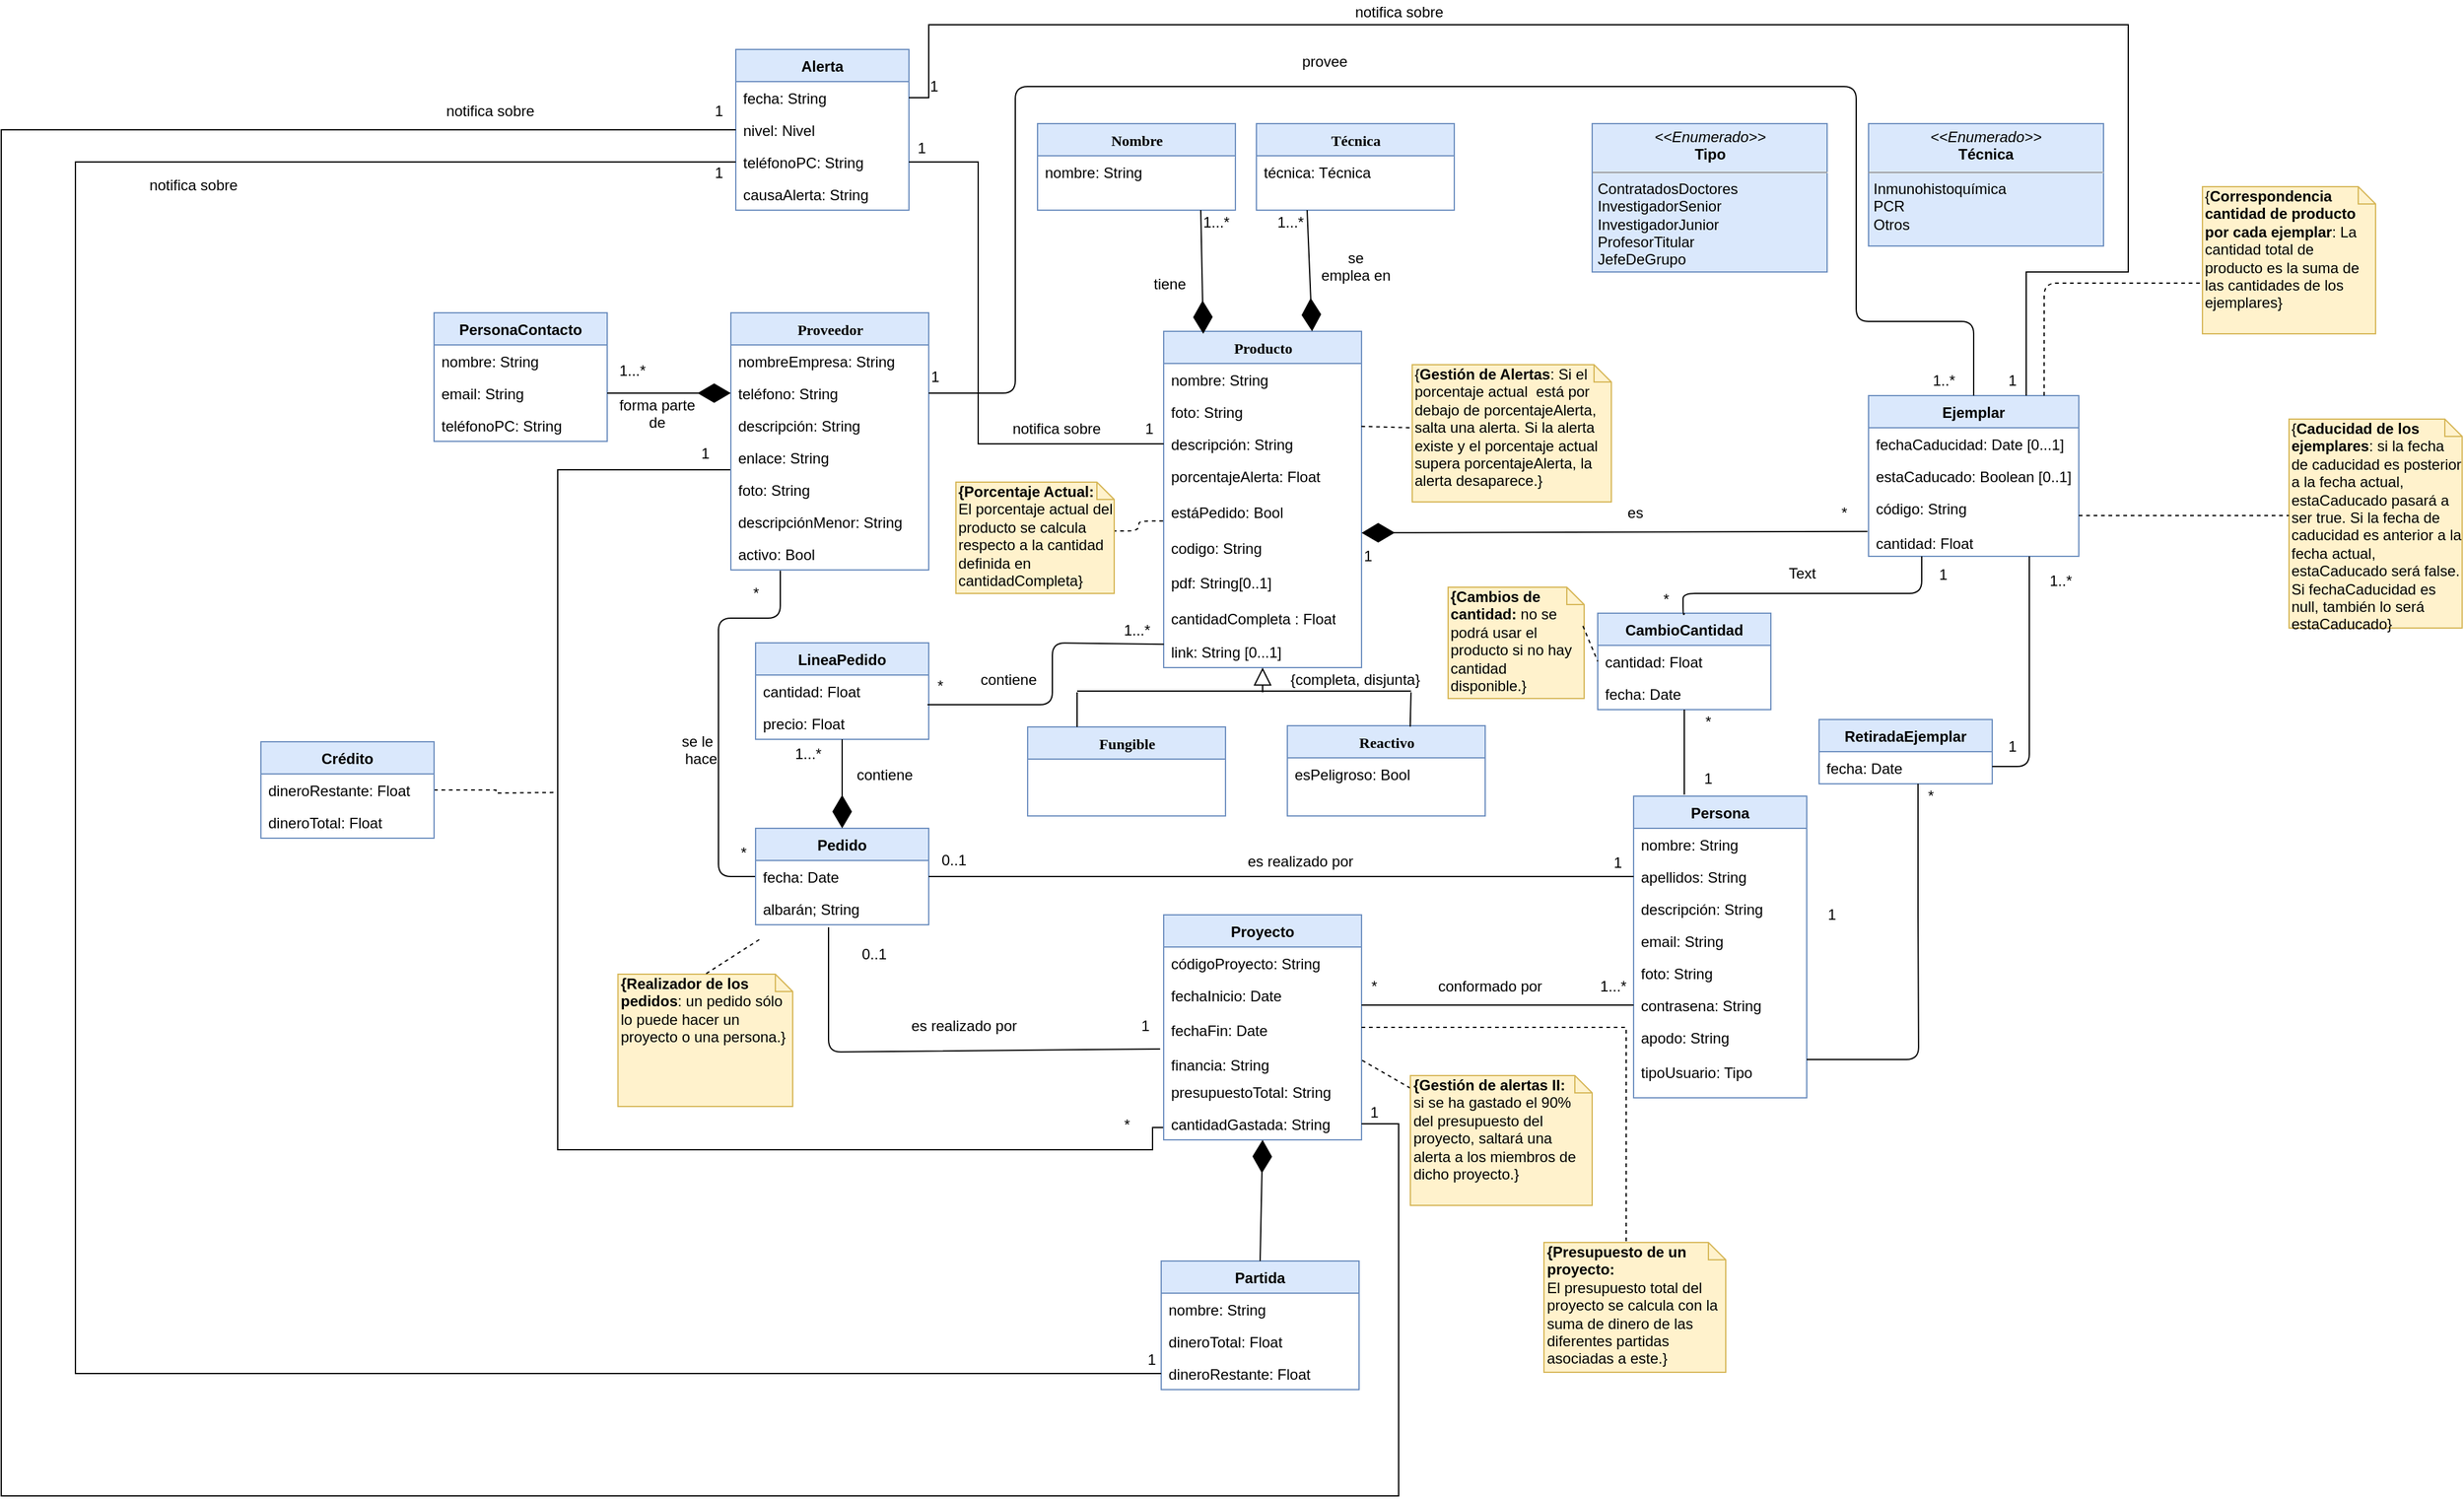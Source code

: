 <mxfile version="13.10.6" type="github">
  <diagram name="Page-1" id="9f46799a-70d6-7492-0946-bef42562c5a5">
    <mxGraphModel dx="1890" dy="1340" grid="1" gridSize="10" guides="1" tooltips="1" connect="1" arrows="1" fold="1" page="1" pageScale="1" pageWidth="1100" pageHeight="850" background="#ffffff" math="0" shadow="0">
      <root>
        <mxCell id="0" />
        <mxCell id="1" parent="0" />
        <mxCell id="BTJe7CmG84SI5QXbbMkq-13" style="edgeStyle=orthogonalEdgeStyle;rounded=0;orthogonalLoop=1;jettySize=auto;html=1;endArrow=none;endFill=0;" parent="1" source="78961159f06e98e8-17" edge="1">
          <mxGeometry relative="1" as="geometry">
            <mxPoint x="440" y="742" as="targetPoint" />
            <Array as="points">
              <mxPoint x="100" y="210" />
              <mxPoint x="-50" y="210" />
              <mxPoint x="-50" y="760" />
              <mxPoint x="431" y="760" />
              <mxPoint x="431" y="742" />
            </Array>
          </mxGeometry>
        </mxCell>
        <mxCell id="78961159f06e98e8-17" value="Proveedor" style="swimlane;html=1;fontStyle=1;align=center;verticalAlign=top;childLayout=stackLayout;horizontal=1;startSize=26;horizontalStack=0;resizeParent=1;resizeLast=0;collapsible=1;marginBottom=0;swimlaneFillColor=#ffffff;rounded=0;shadow=0;comic=0;labelBackgroundColor=none;strokeWidth=1;fillColor=#dae8fc;fontFamily=Verdana;fontSize=12;strokeColor=#6c8ebf;" parent="1" vertex="1">
          <mxGeometry x="90" y="83" width="160" height="208" as="geometry" />
        </mxCell>
        <mxCell id="78961159f06e98e8-23" value="nombreEmpresa: String" style="text;html=1;strokeColor=none;fillColor=none;align=left;verticalAlign=top;spacingLeft=4;spacingRight=4;whiteSpace=wrap;overflow=hidden;rotatable=0;points=[[0,0.5],[1,0.5]];portConstraint=eastwest;" parent="78961159f06e98e8-17" vertex="1">
          <mxGeometry y="26" width="160" height="26" as="geometry" />
        </mxCell>
        <mxCell id="78961159f06e98e8-25" value="teléfono: String" style="text;html=1;strokeColor=none;fillColor=none;align=left;verticalAlign=top;spacingLeft=4;spacingRight=4;whiteSpace=wrap;overflow=hidden;rotatable=0;points=[[0,0.5],[1,0.5]];portConstraint=eastwest;" parent="78961159f06e98e8-17" vertex="1">
          <mxGeometry y="52" width="160" height="26" as="geometry" />
        </mxCell>
        <mxCell id="r7NSo660DWYYpWv_fhQG-6" value="" style="endArrow=none;html=1;exitX=0;exitY=0.5;exitDx=0;exitDy=0;" parent="78961159f06e98e8-17" source="voBgQ674vo8iccF6pzB_-29" edge="1">
          <mxGeometry width="50" height="50" relative="1" as="geometry">
            <mxPoint x="-10" y="157" as="sourcePoint" />
            <mxPoint x="40" y="227" as="targetPoint" />
            <Array as="points">
              <mxPoint x="-10" y="456" />
              <mxPoint x="-10" y="247" />
              <mxPoint x="40" y="247" />
              <mxPoint x="40" y="217" />
              <mxPoint x="40" y="207" />
            </Array>
          </mxGeometry>
        </mxCell>
        <mxCell id="jdEmFye44WTgldqVBubo-17" value="descripción: String" style="text;html=1;strokeColor=none;fillColor=none;align=left;verticalAlign=top;spacingLeft=4;spacingRight=4;whiteSpace=wrap;overflow=hidden;rotatable=0;points=[[0,0.5],[1,0.5]];portConstraint=eastwest;" parent="78961159f06e98e8-17" vertex="1">
          <mxGeometry y="78" width="160" height="26" as="geometry" />
        </mxCell>
        <mxCell id="jdEmFye44WTgldqVBubo-20" value="enlace: String" style="text;html=1;strokeColor=none;fillColor=none;align=left;verticalAlign=top;spacingLeft=4;spacingRight=4;whiteSpace=wrap;overflow=hidden;rotatable=0;points=[[0,0.5],[1,0.5]];portConstraint=eastwest;" parent="78961159f06e98e8-17" vertex="1">
          <mxGeometry y="104" width="160" height="26" as="geometry" />
        </mxCell>
        <mxCell id="jdEmFye44WTgldqVBubo-21" value="foto: String" style="text;html=1;strokeColor=none;fillColor=none;align=left;verticalAlign=top;spacingLeft=4;spacingRight=4;whiteSpace=wrap;overflow=hidden;rotatable=0;points=[[0,0.5],[1,0.5]];portConstraint=eastwest;" parent="78961159f06e98e8-17" vertex="1">
          <mxGeometry y="130" width="160" height="26" as="geometry" />
        </mxCell>
        <mxCell id="jdEmFye44WTgldqVBubo-22" value="descripciónMenor: String" style="text;html=1;strokeColor=none;fillColor=none;align=left;verticalAlign=top;spacingLeft=4;spacingRight=4;whiteSpace=wrap;overflow=hidden;rotatable=0;points=[[0,0.5],[1,0.5]];portConstraint=eastwest;" parent="78961159f06e98e8-17" vertex="1">
          <mxGeometry y="156" width="160" height="26" as="geometry" />
        </mxCell>
        <mxCell id="jdEmFye44WTgldqVBubo-19" value="activo: Bool" style="text;html=1;strokeColor=none;fillColor=none;align=left;verticalAlign=top;spacingLeft=4;spacingRight=4;whiteSpace=wrap;overflow=hidden;rotatable=0;points=[[0,0.5],[1,0.5]];portConstraint=eastwest;" parent="78961159f06e98e8-17" vertex="1">
          <mxGeometry y="182" width="160" height="26" as="geometry" />
        </mxCell>
        <mxCell id="78961159f06e98e8-30" value="Producto" style="swimlane;html=1;fontStyle=1;align=center;verticalAlign=top;childLayout=stackLayout;horizontal=1;startSize=26;horizontalStack=0;resizeParent=1;resizeLast=0;collapsible=1;marginBottom=0;swimlaneFillColor=#ffffff;rounded=0;shadow=0;comic=0;labelBackgroundColor=none;strokeWidth=1;fillColor=#dae8fc;fontFamily=Verdana;fontSize=12;strokeColor=#6c8ebf;" parent="1" vertex="1">
          <mxGeometry x="440" y="98" width="160" height="272" as="geometry" />
        </mxCell>
        <mxCell id="jdEmFye44WTgldqVBubo-9" value="nombre: String" style="text;html=1;strokeColor=none;fillColor=none;align=left;verticalAlign=top;spacingLeft=4;spacingRight=4;whiteSpace=wrap;overflow=hidden;rotatable=0;points=[[0,0.5],[1,0.5]];portConstraint=eastwest;" parent="78961159f06e98e8-30" vertex="1">
          <mxGeometry y="26" width="160" height="26" as="geometry" />
        </mxCell>
        <mxCell id="78961159f06e98e8-31" value="foto: String" style="text;html=1;strokeColor=none;fillColor=none;align=left;verticalAlign=top;spacingLeft=4;spacingRight=4;whiteSpace=wrap;overflow=hidden;rotatable=0;points=[[0,0.5],[1,0.5]];portConstraint=eastwest;" parent="78961159f06e98e8-30" vertex="1">
          <mxGeometry y="52" width="160" height="26" as="geometry" />
        </mxCell>
        <mxCell id="1e00YGgt8PNQMWwKamDE-57" value="" style="endArrow=none;dashed=1;html=1;exitX=0.999;exitY=-0.044;exitDx=0;exitDy=0;exitPerimeter=0;" parent="78961159f06e98e8-30" source="jdEmFye44WTgldqVBubo-10" edge="1">
          <mxGeometry width="50" height="50" relative="1" as="geometry">
            <mxPoint x="150" y="128" as="sourcePoint" />
            <mxPoint x="200" y="78" as="targetPoint" />
          </mxGeometry>
        </mxCell>
        <mxCell id="jdEmFye44WTgldqVBubo-10" value="descripción: String&lt;br&gt;" style="text;html=1;strokeColor=none;fillColor=none;align=left;verticalAlign=top;spacingLeft=4;spacingRight=4;whiteSpace=wrap;overflow=hidden;rotatable=0;points=[[0,0.5],[1,0.5]];portConstraint=eastwest;" parent="78961159f06e98e8-30" vertex="1">
          <mxGeometry y="78" width="160" height="26" as="geometry" />
        </mxCell>
        <mxCell id="78961159f06e98e8-33" value="porcentajeAlerta: Float&lt;br&gt;&lt;br&gt;estáPedido: Bool&lt;br&gt;&lt;br&gt;codigo: String&lt;br&gt;&lt;br&gt;pdf: String[0..1]&lt;br&gt;&lt;br&gt;cantidadCompleta : Float" style="text;html=1;strokeColor=none;fillColor=none;align=left;verticalAlign=top;spacingLeft=4;spacingRight=4;whiteSpace=wrap;overflow=hidden;rotatable=0;points=[[0,0.5],[1,0.5]];portConstraint=eastwest;" parent="78961159f06e98e8-30" vertex="1">
          <mxGeometry y="104" width="160" height="142" as="geometry" />
        </mxCell>
        <mxCell id="jdEmFye44WTgldqVBubo-11" value="link: String [0...1]" style="text;html=1;strokeColor=none;fillColor=none;align=left;verticalAlign=top;spacingLeft=4;spacingRight=4;whiteSpace=wrap;overflow=hidden;rotatable=0;points=[[0,0.5],[1,0.5]];portConstraint=eastwest;" parent="78961159f06e98e8-30" vertex="1">
          <mxGeometry y="246" width="160" height="26" as="geometry" />
        </mxCell>
        <mxCell id="78961159f06e98e8-95" value="Nombre" style="swimlane;html=1;fontStyle=1;align=center;verticalAlign=top;childLayout=stackLayout;horizontal=1;startSize=26;horizontalStack=0;resizeParent=1;resizeLast=0;collapsible=1;marginBottom=0;swimlaneFillColor=#ffffff;rounded=0;shadow=0;comic=0;labelBackgroundColor=none;strokeWidth=1;fillColor=#dae8fc;fontFamily=Verdana;fontSize=12;strokeColor=#6c8ebf;" parent="1" vertex="1">
          <mxGeometry x="338" y="-70" width="160" height="70" as="geometry" />
        </mxCell>
        <mxCell id="78961159f06e98e8-96" value="nombre: String" style="text;html=1;strokeColor=none;fillColor=none;align=left;verticalAlign=top;spacingLeft=4;spacingRight=4;whiteSpace=wrap;overflow=hidden;rotatable=0;points=[[0,0.5],[1,0.5]];portConstraint=eastwest;" parent="78961159f06e98e8-95" vertex="1">
          <mxGeometry y="26" width="160" height="26" as="geometry" />
        </mxCell>
        <mxCell id="voBgQ674vo8iccF6pzB_-3" value="Técnica" style="swimlane;html=1;fontStyle=1;align=center;verticalAlign=top;childLayout=stackLayout;horizontal=1;startSize=26;horizontalStack=0;resizeParent=1;resizeLast=0;collapsible=1;marginBottom=0;swimlaneFillColor=#ffffff;rounded=0;shadow=0;comic=0;labelBackgroundColor=none;strokeWidth=1;fillColor=#dae8fc;fontFamily=Verdana;fontSize=12;strokeColor=#6c8ebf;" parent="1" vertex="1">
          <mxGeometry x="515" y="-70" width="160" height="70" as="geometry" />
        </mxCell>
        <mxCell id="voBgQ674vo8iccF6pzB_-4" value="técnica: Técnica" style="text;html=1;strokeColor=none;fillColor=none;align=left;verticalAlign=top;spacingLeft=4;spacingRight=4;whiteSpace=wrap;overflow=hidden;rotatable=0;points=[[0,0.5],[1,0.5]];portConstraint=eastwest;" parent="voBgQ674vo8iccF6pzB_-3" vertex="1">
          <mxGeometry y="26" width="160" height="26" as="geometry" />
        </mxCell>
        <mxCell id="voBgQ674vo8iccF6pzB_-9" value="Fungible" style="swimlane;html=1;fontStyle=1;align=center;verticalAlign=top;childLayout=stackLayout;horizontal=1;startSize=26;horizontalStack=0;resizeParent=1;resizeLast=0;collapsible=1;marginBottom=0;swimlaneFillColor=#ffffff;rounded=0;shadow=0;comic=0;labelBackgroundColor=none;strokeWidth=1;fillColor=#dae8fc;fontFamily=Verdana;fontSize=12;strokeColor=#6c8ebf;" parent="1" vertex="1">
          <mxGeometry x="330" y="418" width="160" height="72" as="geometry" />
        </mxCell>
        <mxCell id="voBgQ674vo8iccF6pzB_-14" value="Reactivo" style="swimlane;html=1;fontStyle=1;align=center;verticalAlign=top;childLayout=stackLayout;horizontal=1;startSize=26;horizontalStack=0;resizeParent=1;resizeLast=0;collapsible=1;marginBottom=0;swimlaneFillColor=#ffffff;rounded=0;shadow=0;comic=0;labelBackgroundColor=none;strokeWidth=1;fillColor=#dae8fc;fontFamily=Verdana;fontSize=12;strokeColor=#6c8ebf;" parent="1" vertex="1">
          <mxGeometry x="540" y="417" width="160" height="73" as="geometry" />
        </mxCell>
        <mxCell id="voBgQ674vo8iccF6pzB_-15" value="esPeligroso: Bool" style="text;html=1;strokeColor=none;fillColor=none;align=left;verticalAlign=top;spacingLeft=4;spacingRight=4;whiteSpace=wrap;overflow=hidden;rotatable=0;points=[[0,0.5],[1,0.5]];portConstraint=eastwest;" parent="voBgQ674vo8iccF6pzB_-14" vertex="1">
          <mxGeometry y="26" width="160" height="26" as="geometry" />
        </mxCell>
        <mxCell id="voBgQ674vo8iccF6pzB_-25" value="{completa, disjunta}" style="text;html=1;strokeColor=none;fillColor=none;align=center;verticalAlign=middle;whiteSpace=wrap;rounded=0;" parent="1" vertex="1">
          <mxGeometry x="540" y="370" width="110" height="20" as="geometry" />
        </mxCell>
        <mxCell id="voBgQ674vo8iccF6pzB_-28" value="Pedido" style="swimlane;fontStyle=1;childLayout=stackLayout;horizontal=1;startSize=26;fillColor=#dae8fc;horizontalStack=0;resizeParent=1;resizeParentMax=0;resizeLast=0;collapsible=1;marginBottom=0;strokeColor=#6c8ebf;" parent="1" vertex="1">
          <mxGeometry x="110" y="500" width="140" height="78" as="geometry" />
        </mxCell>
        <mxCell id="voBgQ674vo8iccF6pzB_-29" value="fecha: Date" style="text;align=left;verticalAlign=top;spacingLeft=4;spacingRight=4;overflow=hidden;rotatable=0;points=[[0,0.5],[1,0.5]];portConstraint=eastwest;" parent="voBgQ674vo8iccF6pzB_-28" vertex="1">
          <mxGeometry y="26" width="140" height="26" as="geometry" />
        </mxCell>
        <mxCell id="BTJe7CmG84SI5QXbbMkq-24" value="albarán; String" style="text;strokeColor=none;fillColor=none;align=left;verticalAlign=top;spacingLeft=4;spacingRight=4;overflow=hidden;rotatable=0;points=[[0,0.5],[1,0.5]];portConstraint=eastwest;" parent="voBgQ674vo8iccF6pzB_-28" vertex="1">
          <mxGeometry y="52" width="140" height="26" as="geometry" />
        </mxCell>
        <mxCell id="voBgQ674vo8iccF6pzB_-35" value="Proyecto" style="swimlane;fontStyle=1;childLayout=stackLayout;horizontal=1;startSize=26;fillColor=#dae8fc;horizontalStack=0;resizeParent=1;resizeParentMax=0;resizeLast=0;collapsible=1;marginBottom=0;strokeColor=#6c8ebf;" parent="1" vertex="1">
          <mxGeometry x="440" y="570" width="160" height="182" as="geometry">
            <mxRectangle x="440" y="570" width="80" height="26" as="alternateBounds" />
          </mxGeometry>
        </mxCell>
        <mxCell id="voBgQ674vo8iccF6pzB_-36" value="códigoProyecto: String" style="text;align=left;verticalAlign=top;spacingLeft=4;spacingRight=4;overflow=hidden;rotatable=0;points=[[0,0.5],[1,0.5]];portConstraint=eastwest;" parent="voBgQ674vo8iccF6pzB_-35" vertex="1">
          <mxGeometry y="26" width="160" height="26" as="geometry" />
        </mxCell>
        <mxCell id="voBgQ674vo8iccF6pzB_-96" value="fechaInicio: Date&#xa;&#xa;fechaFin: Date&#xa;&#xa;financia: String" style="text;strokeColor=none;fillColor=none;align=left;verticalAlign=top;spacingLeft=4;spacingRight=4;overflow=hidden;rotatable=0;points=[[0,0.5],[1,0.5]];portConstraint=eastwest;" parent="voBgQ674vo8iccF6pzB_-35" vertex="1">
          <mxGeometry y="52" width="160" height="78" as="geometry" />
        </mxCell>
        <mxCell id="jdEmFye44WTgldqVBubo-6" value="presupuestoTotal: String" style="text;align=left;verticalAlign=top;spacingLeft=4;spacingRight=4;overflow=hidden;rotatable=0;points=[[0,0.5],[1,0.5]];portConstraint=eastwest;" parent="voBgQ674vo8iccF6pzB_-35" vertex="1">
          <mxGeometry y="130" width="160" height="26" as="geometry" />
        </mxCell>
        <mxCell id="jdEmFye44WTgldqVBubo-8" value="cantidadGastada: String" style="text;align=left;verticalAlign=top;spacingLeft=4;spacingRight=4;overflow=hidden;rotatable=0;points=[[0,0.5],[1,0.5]];portConstraint=eastwest;" parent="voBgQ674vo8iccF6pzB_-35" vertex="1">
          <mxGeometry y="156" width="160" height="26" as="geometry" />
        </mxCell>
        <mxCell id="voBgQ674vo8iccF6pzB_-42" value="LineaPedido" style="swimlane;fontStyle=1;childLayout=stackLayout;horizontal=1;startSize=26;fillColor=#dae8fc;horizontalStack=0;resizeParent=1;resizeParentMax=0;resizeLast=0;collapsible=1;marginBottom=0;strokeColor=#6c8ebf;" parent="1" vertex="1">
          <mxGeometry x="110" y="350" width="140" height="78" as="geometry" />
        </mxCell>
        <mxCell id="voBgQ674vo8iccF6pzB_-43" value="cantidad: Float" style="text;align=left;verticalAlign=top;spacingLeft=4;spacingRight=4;overflow=hidden;rotatable=0;points=[[0,0.5],[1,0.5]];portConstraint=eastwest;" parent="voBgQ674vo8iccF6pzB_-42" vertex="1">
          <mxGeometry y="26" width="140" height="26" as="geometry" />
        </mxCell>
        <mxCell id="voBgQ674vo8iccF6pzB_-44" value="precio: Float" style="text;strokeColor=none;fillColor=none;align=left;verticalAlign=top;spacingLeft=4;spacingRight=4;overflow=hidden;rotatable=0;points=[[0,0.5],[1,0.5]];portConstraint=eastwest;" parent="voBgQ674vo8iccF6pzB_-42" vertex="1">
          <mxGeometry y="52" width="140" height="26" as="geometry" />
        </mxCell>
        <mxCell id="voBgQ674vo8iccF6pzB_-55" value="Persona" style="swimlane;fontStyle=1;childLayout=stackLayout;horizontal=1;startSize=26;fillColor=#dae8fc;horizontalStack=0;resizeParent=1;resizeParentMax=0;resizeLast=0;collapsible=1;marginBottom=0;strokeColor=#6c8ebf;" parent="1" vertex="1">
          <mxGeometry x="820" y="474" width="140" height="244" as="geometry" />
        </mxCell>
        <mxCell id="voBgQ674vo8iccF6pzB_-56" value="nombre: String" style="text;strokeColor=none;fillColor=none;align=left;verticalAlign=top;spacingLeft=4;spacingRight=4;overflow=hidden;rotatable=0;points=[[0,0.5],[1,0.5]];portConstraint=eastwest;" parent="voBgQ674vo8iccF6pzB_-55" vertex="1">
          <mxGeometry y="26" width="140" height="26" as="geometry" />
        </mxCell>
        <mxCell id="voBgQ674vo8iccF6pzB_-57" value="apellidos: String" style="text;strokeColor=none;fillColor=none;align=left;verticalAlign=top;spacingLeft=4;spacingRight=4;overflow=hidden;rotatable=0;points=[[0,0.5],[1,0.5]];portConstraint=eastwest;" parent="voBgQ674vo8iccF6pzB_-55" vertex="1">
          <mxGeometry y="52" width="140" height="26" as="geometry" />
        </mxCell>
        <mxCell id="jdEmFye44WTgldqVBubo-1" value="descripción: String" style="text;strokeColor=none;fillColor=none;align=left;verticalAlign=top;spacingLeft=4;spacingRight=4;overflow=hidden;rotatable=0;points=[[0,0.5],[1,0.5]];portConstraint=eastwest;" parent="voBgQ674vo8iccF6pzB_-55" vertex="1">
          <mxGeometry y="78" width="140" height="26" as="geometry" />
        </mxCell>
        <mxCell id="jdEmFye44WTgldqVBubo-2" value="email: String" style="text;strokeColor=none;fillColor=none;align=left;verticalAlign=top;spacingLeft=4;spacingRight=4;overflow=hidden;rotatable=0;points=[[0,0.5],[1,0.5]];portConstraint=eastwest;" parent="voBgQ674vo8iccF6pzB_-55" vertex="1">
          <mxGeometry y="104" width="140" height="26" as="geometry" />
        </mxCell>
        <mxCell id="jdEmFye44WTgldqVBubo-3" value="foto: String" style="text;strokeColor=none;fillColor=none;align=left;verticalAlign=top;spacingLeft=4;spacingRight=4;overflow=hidden;rotatable=0;points=[[0,0.5],[1,0.5]];portConstraint=eastwest;" parent="voBgQ674vo8iccF6pzB_-55" vertex="1">
          <mxGeometry y="130" width="140" height="26" as="geometry" />
        </mxCell>
        <mxCell id="jdEmFye44WTgldqVBubo-5" value="contrasena: String" style="text;strokeColor=none;fillColor=none;align=left;verticalAlign=top;spacingLeft=4;spacingRight=4;overflow=hidden;rotatable=0;points=[[0,0.5],[1,0.5]];portConstraint=eastwest;" parent="voBgQ674vo8iccF6pzB_-55" vertex="1">
          <mxGeometry y="156" width="140" height="26" as="geometry" />
        </mxCell>
        <mxCell id="voBgQ674vo8iccF6pzB_-58" value="apodo: String&#xa;&#xa;tipoUsuario: Tipo" style="text;strokeColor=none;fillColor=none;align=left;verticalAlign=top;spacingLeft=4;spacingRight=4;overflow=hidden;rotatable=0;points=[[0,0.5],[1,0.5]];portConstraint=eastwest;" parent="voBgQ674vo8iccF6pzB_-55" vertex="1">
          <mxGeometry y="182" width="140" height="62" as="geometry" />
        </mxCell>
        <mxCell id="voBgQ674vo8iccF6pzB_-69" value="" style="endArrow=none;html=1;edgeStyle=orthogonalEdgeStyle;exitX=1;exitY=0.5;exitDx=0;exitDy=0;entryX=0;entryY=0.5;entryDx=0;entryDy=0;" parent="1" source="voBgQ674vo8iccF6pzB_-29" target="voBgQ674vo8iccF6pzB_-57" edge="1">
          <mxGeometry relative="1" as="geometry">
            <mxPoint x="260" y="540" as="sourcePoint" />
            <mxPoint x="420" y="540" as="targetPoint" />
          </mxGeometry>
        </mxCell>
        <mxCell id="voBgQ674vo8iccF6pzB_-76" value="CambioCantidad" style="swimlane;fontStyle=1;childLayout=stackLayout;horizontal=1;startSize=26;fillColor=#dae8fc;horizontalStack=0;resizeParent=1;resizeParentMax=0;resizeLast=0;collapsible=1;marginBottom=0;strokeColor=#6c8ebf;" parent="1" vertex="1">
          <mxGeometry x="791" y="326" width="140" height="78" as="geometry" />
        </mxCell>
        <mxCell id="voBgQ674vo8iccF6pzB_-78" value="cantidad: Float" style="text;strokeColor=none;fillColor=none;align=left;verticalAlign=top;spacingLeft=4;spacingRight=4;overflow=hidden;rotatable=0;points=[[0,0.5],[1,0.5]];portConstraint=eastwest;" parent="voBgQ674vo8iccF6pzB_-76" vertex="1">
          <mxGeometry y="26" width="140" height="26" as="geometry" />
        </mxCell>
        <mxCell id="voBgQ674vo8iccF6pzB_-77" value="fecha: Date" style="text;strokeColor=none;fillColor=none;align=left;verticalAlign=top;spacingLeft=4;spacingRight=4;overflow=hidden;rotatable=0;points=[[0,0.5],[1,0.5]];portConstraint=eastwest;" parent="voBgQ674vo8iccF6pzB_-76" vertex="1">
          <mxGeometry y="52" width="140" height="26" as="geometry" />
        </mxCell>
        <mxCell id="voBgQ674vo8iccF6pzB_-86" value="&lt;p style=&quot;margin: 0px ; margin-top: 4px ; text-align: center&quot;&gt;&lt;i&gt;&amp;lt;&amp;lt;Enumerado&amp;gt;&amp;gt;&lt;/i&gt;&lt;br&gt;&lt;b&gt;Tipo&lt;/b&gt;&lt;/p&gt;&lt;hr size=&quot;1&quot;&gt;&lt;p style=&quot;margin: 0px ; margin-left: 4px&quot;&gt;ContratadosDoctores&lt;/p&gt;&lt;p style=&quot;margin: 0px ; margin-left: 4px&quot;&gt;InvestigadorSenior&lt;/p&gt;&lt;p style=&quot;margin: 0px ; margin-left: 4px&quot;&gt;InvestigadorJunior&lt;/p&gt;&lt;p style=&quot;margin: 0px ; margin-left: 4px&quot;&gt;ProfesorTitular&lt;/p&gt;&lt;p style=&quot;margin: 0px ; margin-left: 4px&quot;&gt;JefeDeGrupo&lt;/p&gt;" style="verticalAlign=top;align=left;overflow=fill;fontSize=12;fontFamily=Helvetica;html=1;fillColor=#dae8fc;strokeColor=#6c8ebf;" parent="1" vertex="1">
          <mxGeometry x="786.5" y="-70" width="190" height="120" as="geometry" />
        </mxCell>
        <mxCell id="voBgQ674vo8iccF6pzB_-87" value="contiene" style="text;html=1;resizable=0;points=[];autosize=1;align=left;verticalAlign=top;spacingTop=-4;" parent="1" vertex="1">
          <mxGeometry x="290" y="370" width="60" height="20" as="geometry" />
        </mxCell>
        <mxCell id="voBgQ674vo8iccF6pzB_-90" value="1...*" style="text;html=1;resizable=0;points=[];autosize=1;align=left;verticalAlign=top;spacingTop=-4;" parent="1" vertex="1">
          <mxGeometry x="140" y="430" width="40" height="20" as="geometry" />
        </mxCell>
        <mxCell id="voBgQ674vo8iccF6pzB_-92" value="contiene" style="text;html=1;resizable=0;points=[];autosize=1;align=center;verticalAlign=top;spacingTop=-4;" parent="1" vertex="1">
          <mxGeometry x="184" y="447" width="60" height="20" as="geometry" />
        </mxCell>
        <mxCell id="voBgQ674vo8iccF6pzB_-94" value="0..1" style="text;html=1;resizable=0;points=[];autosize=1;align=left;verticalAlign=top;spacingTop=-4;" parent="1" vertex="1">
          <mxGeometry x="194" y="592" width="40" height="20" as="geometry" />
        </mxCell>
        <mxCell id="voBgQ674vo8iccF6pzB_-95" value="1" style="text;html=1;resizable=0;points=[];autosize=1;align=left;verticalAlign=top;spacingTop=-4;" parent="1" vertex="1">
          <mxGeometry x="420" y="650" width="20" height="20" as="geometry" />
        </mxCell>
        <mxCell id="voBgQ674vo8iccF6pzB_-97" value="es realizado por" style="text;html=1;resizable=0;points=[];autosize=1;align=left;verticalAlign=top;spacingTop=-4;" parent="1" vertex="1">
          <mxGeometry x="234" y="650" width="100" height="20" as="geometry" />
        </mxCell>
        <mxCell id="voBgQ674vo8iccF6pzB_-99" value="1...*" style="text;html=1;resizable=0;points=[];autosize=1;align=left;verticalAlign=top;spacingTop=-4;" parent="1" vertex="1">
          <mxGeometry x="791" y="618" width="40" height="20" as="geometry" />
        </mxCell>
        <mxCell id="voBgQ674vo8iccF6pzB_-100" value="conformado por" style="text;html=1;resizable=0;points=[];autosize=1;align=left;verticalAlign=top;spacingTop=-4;" parent="1" vertex="1">
          <mxGeometry x="660" y="618" width="100" height="20" as="geometry" />
        </mxCell>
        <mxCell id="voBgQ674vo8iccF6pzB_-101" value="es realizado por" style="text;html=1;resizable=0;points=[];autosize=1;align=left;verticalAlign=top;spacingTop=-4;" parent="1" vertex="1">
          <mxGeometry x="506" y="517" width="100" height="20" as="geometry" />
        </mxCell>
        <mxCell id="voBgQ674vo8iccF6pzB_-103" value="1" style="text;html=1;resizable=0;points=[];autosize=1;align=left;verticalAlign=top;spacingTop=-4;" parent="1" vertex="1">
          <mxGeometry x="802" y="518" width="20" height="20" as="geometry" />
        </mxCell>
        <mxCell id="voBgQ674vo8iccF6pzB_-112" value="se le&amp;nbsp;&lt;br&gt;hace" style="text;html=1;resizable=0;points=[];autosize=1;align=right;verticalAlign=top;spacingTop=-4;" parent="1" vertex="1">
          <mxGeometry x="40" y="420" width="40" height="30" as="geometry" />
        </mxCell>
        <mxCell id="voBgQ674vo8iccF6pzB_-2" value="" style="endArrow=diamondThin;endFill=1;endSize=24;html=1;" parent="1" edge="1">
          <mxGeometry width="160" relative="1" as="geometry">
            <mxPoint x="470" as="sourcePoint" />
            <mxPoint x="472" y="100" as="targetPoint" />
          </mxGeometry>
        </mxCell>
        <mxCell id="1e00YGgt8PNQMWwKamDE-28" value="" style="endArrow=none;html=1;" parent="1" edge="1">
          <mxGeometry width="50" height="50" relative="1" as="geometry">
            <mxPoint x="370" y="389" as="sourcePoint" />
            <mxPoint x="640" y="389" as="targetPoint" />
          </mxGeometry>
        </mxCell>
        <mxCell id="1e00YGgt8PNQMWwKamDE-29" value="" style="endArrow=none;html=1;exitX=0.25;exitY=0;exitDx=0;exitDy=0;" parent="1" source="voBgQ674vo8iccF6pzB_-9" edge="1">
          <mxGeometry width="50" height="50" relative="1" as="geometry">
            <mxPoint x="50" y="730" as="sourcePoint" />
            <mxPoint x="370" y="390" as="targetPoint" />
          </mxGeometry>
        </mxCell>
        <mxCell id="1e00YGgt8PNQMWwKamDE-30" value="" style="endArrow=none;html=1;exitX=0.621;exitY=0.01;exitDx=0;exitDy=0;exitPerimeter=0;" parent="1" source="voBgQ674vo8iccF6pzB_-14" edge="1">
          <mxGeometry width="50" height="50" relative="1" as="geometry">
            <mxPoint x="50" y="730" as="sourcePoint" />
            <mxPoint x="640" y="390" as="targetPoint" />
          </mxGeometry>
        </mxCell>
        <mxCell id="1e00YGgt8PNQMWwKamDE-33" value="" style="endArrow=block;endFill=0;endSize=12;html=1;entryX=0.5;entryY=1;entryDx=0;entryDy=0;" parent="1" target="78961159f06e98e8-30" edge="1">
          <mxGeometry width="160" relative="1" as="geometry">
            <mxPoint x="520" y="390" as="sourcePoint" />
            <mxPoint x="520" y="340" as="targetPoint" />
          </mxGeometry>
        </mxCell>
        <mxCell id="1e00YGgt8PNQMWwKamDE-42" value="1" style="text;html=1;resizable=0;points=[];autosize=1;align=left;verticalAlign=top;spacingTop=-4;" parent="1" vertex="1">
          <mxGeometry x="250" y="125" width="20" height="20" as="geometry" />
        </mxCell>
        <mxCell id="1e00YGgt8PNQMWwKamDE-43" value="1..*" style="text;html=1;resizable=0;points=[];autosize=1;align=left;verticalAlign=top;spacingTop=-4;" parent="1" vertex="1">
          <mxGeometry x="1060" y="128" width="30" height="20" as="geometry" />
        </mxCell>
        <mxCell id="1e00YGgt8PNQMWwKamDE-44" value="1...*" style="text;html=1;resizable=0;points=[];autosize=1;align=left;verticalAlign=top;spacingTop=-4;" parent="1" vertex="1">
          <mxGeometry x="470" width="40" height="20" as="geometry" />
        </mxCell>
        <mxCell id="1e00YGgt8PNQMWwKamDE-45" value="1...*" style="text;html=1;resizable=0;points=[];autosize=1;align=left;verticalAlign=top;spacingTop=-4;" parent="1" vertex="1">
          <mxGeometry x="530" width="40" height="20" as="geometry" />
        </mxCell>
        <mxCell id="1e00YGgt8PNQMWwKamDE-51" value="*" style="text;html=1;resizable=0;points=[];autosize=1;align=left;verticalAlign=top;spacingTop=-4;" parent="1" vertex="1">
          <mxGeometry x="605.5" y="618" width="20" height="20" as="geometry" />
        </mxCell>
        <mxCell id="1e00YGgt8PNQMWwKamDE-54" value="{&lt;b&gt;Gestión de Alertas&lt;/b&gt;: Si el porcentaje actual&amp;nbsp; está por debajo de porcentajeAlerta,&lt;br&gt;salta una alerta. Si la alerta existe y el porcentaje actual supera porcentajeAlerta, la alerta desaparece.}" style="shape=note;whiteSpace=wrap;html=1;size=14;verticalAlign=top;align=left;spacingTop=-6;fillColor=#fff2cc;strokeColor=#d6b656;" parent="1" vertex="1">
          <mxGeometry x="641" y="125" width="161" height="111" as="geometry" />
        </mxCell>
        <mxCell id="7m6GhfZLnC2BH059D2C5-1" value="" style="endArrow=none;dashed=1;html=1;entryX=0.996;entryY=0.834;entryDx=0;entryDy=0;entryPerimeter=0;" parent="1" source="7m6GhfZLnC2BH059D2C5-2" target="voBgQ674vo8iccF6pzB_-96" edge="1">
          <mxGeometry width="50" height="50" relative="1" as="geometry">
            <mxPoint x="700" y="750" as="sourcePoint" />
            <mxPoint x="100" y="770" as="targetPoint" />
          </mxGeometry>
        </mxCell>
        <mxCell id="7m6GhfZLnC2BH059D2C5-2" value="&lt;b&gt;{Gestión de alertas II:&lt;/b&gt;&lt;br&gt;si se ha gastado el 90% del presupuesto del proyecto, saltará una alerta a los miembros de dicho proyecto.}" style="shape=note;whiteSpace=wrap;html=1;size=14;verticalAlign=top;align=left;spacingTop=-6;fillColor=#fff2cc;strokeColor=#d6b656;" parent="1" vertex="1">
          <mxGeometry x="639.5" y="700" width="147" height="105" as="geometry" />
        </mxCell>
        <mxCell id="7m6GhfZLnC2BH059D2C5-3" value="provee" style="text;html=1;resizable=0;points=[];autosize=1;align=left;verticalAlign=top;spacingTop=-4;" parent="1" vertex="1">
          <mxGeometry x="550" y="-130" width="50" height="20" as="geometry" />
        </mxCell>
        <mxCell id="TKS6jOvkR8JJ24gRT4EW-1" value="PersonaContacto" style="swimlane;fontStyle=1;childLayout=stackLayout;horizontal=1;startSize=26;fillColor=#dae8fc;horizontalStack=0;resizeParent=1;resizeParentMax=0;resizeLast=0;collapsible=1;marginBottom=0;strokeColor=#6c8ebf;" parent="1" vertex="1">
          <mxGeometry x="-150" y="83.0" width="140" height="104" as="geometry" />
        </mxCell>
        <mxCell id="TKS6jOvkR8JJ24gRT4EW-2" value="nombre: String" style="text;strokeColor=none;fillColor=none;align=left;verticalAlign=top;spacingLeft=4;spacingRight=4;overflow=hidden;rotatable=0;points=[[0,0.5],[1,0.5]];portConstraint=eastwest;" parent="TKS6jOvkR8JJ24gRT4EW-1" vertex="1">
          <mxGeometry y="26" width="140" height="26" as="geometry" />
        </mxCell>
        <mxCell id="TKS6jOvkR8JJ24gRT4EW-3" value="email: String" style="text;strokeColor=none;fillColor=none;align=left;verticalAlign=top;spacingLeft=4;spacingRight=4;overflow=hidden;rotatable=0;points=[[0,0.5],[1,0.5]];portConstraint=eastwest;" parent="TKS6jOvkR8JJ24gRT4EW-1" vertex="1">
          <mxGeometry y="52" width="140" height="26" as="geometry" />
        </mxCell>
        <mxCell id="TKS6jOvkR8JJ24gRT4EW-4" value="teléfonoPC: String" style="text;align=left;verticalAlign=top;spacingLeft=4;spacingRight=4;overflow=hidden;rotatable=0;points=[[0,0.5],[1,0.5]];portConstraint=eastwest;" parent="TKS6jOvkR8JJ24gRT4EW-1" vertex="1">
          <mxGeometry y="78" width="140" height="26" as="geometry" />
        </mxCell>
        <mxCell id="TKS6jOvkR8JJ24gRT4EW-7" value="Ejemplar" style="swimlane;fontStyle=1;childLayout=stackLayout;horizontal=1;startSize=26;fillColor=#dae8fc;horizontalStack=0;resizeParent=1;resizeParentMax=0;resizeLast=0;collapsible=1;marginBottom=0;strokeColor=#6c8ebf;" parent="1" vertex="1">
          <mxGeometry x="1010" y="150" width="170" height="130" as="geometry" />
        </mxCell>
        <mxCell id="TKS6jOvkR8JJ24gRT4EW-9" value="fechaCaducidad: Date [0...1]" style="text;strokeColor=none;fillColor=none;align=left;verticalAlign=top;spacingLeft=4;spacingRight=4;overflow=hidden;rotatable=0;points=[[0,0.5],[1,0.5]];portConstraint=eastwest;" parent="TKS6jOvkR8JJ24gRT4EW-7" vertex="1">
          <mxGeometry y="26" width="170" height="26" as="geometry" />
        </mxCell>
        <mxCell id="TKS6jOvkR8JJ24gRT4EW-10" value="estaCaducado: Boolean [0..1]" style="text;strokeColor=none;fillColor=none;align=left;verticalAlign=top;spacingLeft=4;spacingRight=4;overflow=hidden;rotatable=0;points=[[0,0.5],[1,0.5]];portConstraint=eastwest;" parent="TKS6jOvkR8JJ24gRT4EW-7" vertex="1">
          <mxGeometry y="52" width="170" height="26" as="geometry" />
        </mxCell>
        <mxCell id="TKS6jOvkR8JJ24gRT4EW-8" value="código: String&#xa;&#xa;cantidad: Float" style="text;strokeColor=none;fillColor=none;align=left;verticalAlign=top;spacingLeft=4;spacingRight=4;overflow=hidden;rotatable=0;points=[[0,0.5],[1,0.5]];portConstraint=eastwest;" parent="TKS6jOvkR8JJ24gRT4EW-7" vertex="1">
          <mxGeometry y="78" width="170" height="52" as="geometry" />
        </mxCell>
        <mxCell id="TKS6jOvkR8JJ24gRT4EW-12" value="" style="endArrow=none;html=1;entryX=1.054;entryY=1.059;entryDx=0;entryDy=0;entryPerimeter=0;" parent="1" target="jnYBN90K7hgvhD8I6P24-3" edge="1">
          <mxGeometry width="50" height="50" relative="1" as="geometry">
            <mxPoint x="249" y="400" as="sourcePoint" />
            <mxPoint x="439" y="350" as="targetPoint" />
            <Array as="points">
              <mxPoint x="350" y="400" />
              <mxPoint x="350" y="350" />
            </Array>
          </mxGeometry>
        </mxCell>
        <mxCell id="TKS6jOvkR8JJ24gRT4EW-13" value="" style="endArrow=diamondThin;endFill=1;endSize=24;html=1;" parent="1" source="voBgQ674vo8iccF6pzB_-44" edge="1">
          <mxGeometry width="160" relative="1" as="geometry">
            <mxPoint x="20" y="500" as="sourcePoint" />
            <mxPoint x="180" y="500" as="targetPoint" />
          </mxGeometry>
        </mxCell>
        <mxCell id="TKS6jOvkR8JJ24gRT4EW-17" value="{&lt;b&gt;Caducidad de los ejemplares&lt;/b&gt;: si la fecha de caducidad es posterior a la fecha actual, estaCaducado pasará a ser true. Si la fecha de caducidad es anterior a la fecha actual, estaCaducado será false. Si fechaCaducidad es null, también lo será estaCaducado}" style="shape=note;whiteSpace=wrap;html=1;size=14;verticalAlign=top;align=left;spacingTop=-6;fillColor=#fff2cc;strokeColor=#d6b656;" parent="1" vertex="1">
          <mxGeometry x="1350" y="169" width="140" height="169" as="geometry" />
        </mxCell>
        <mxCell id="TKS6jOvkR8JJ24gRT4EW-22" value="" style="endArrow=none;dashed=1;html=1;" parent="1" edge="1">
          <mxGeometry width="50" height="50" relative="1" as="geometry">
            <mxPoint x="1180" y="247" as="sourcePoint" />
            <mxPoint x="1350" y="247" as="targetPoint" />
          </mxGeometry>
        </mxCell>
        <mxCell id="TKS6jOvkR8JJ24gRT4EW-23" value="&lt;b&gt;{Realizador de los pedidos&lt;/b&gt;: un pedido sólo lo puede hacer un proyecto o una persona.}" style="shape=note;whiteSpace=wrap;html=1;size=14;verticalAlign=top;align=left;spacingTop=-6;fillColor=#fff2cc;strokeColor=#d6b656;" parent="1" vertex="1">
          <mxGeometry x="-1.29" y="618" width="141.29" height="107" as="geometry" />
        </mxCell>
        <mxCell id="TKS6jOvkR8JJ24gRT4EW-24" value="" style="endArrow=none;dashed=1;html=1;entryX=0.5;entryY=0;entryDx=0;entryDy=0;entryPerimeter=0;" parent="1" target="TKS6jOvkR8JJ24gRT4EW-23" edge="1">
          <mxGeometry width="50" height="50" relative="1" as="geometry">
            <mxPoint x="113" y="590" as="sourcePoint" />
            <mxPoint x="-100" y="810" as="targetPoint" />
            <Array as="points" />
          </mxGeometry>
        </mxCell>
        <mxCell id="TKS6jOvkR8JJ24gRT4EW-28" value="&lt;b&gt;{Cambios de cantidad:&lt;/b&gt; no se podrá usar el producto si no hay cantidad disponible.}" style="shape=note;whiteSpace=wrap;html=1;size=14;verticalAlign=top;align=left;spacingTop=-6;fillColor=#fff2cc;strokeColor=#d6b656;" parent="1" vertex="1">
          <mxGeometry x="670" y="305" width="110" height="90" as="geometry" />
        </mxCell>
        <mxCell id="TKS6jOvkR8JJ24gRT4EW-32" value="0..1" style="text;html=1;align=center;verticalAlign=middle;resizable=0;points=[];;autosize=1;" parent="1" vertex="1">
          <mxGeometry x="250" y="516" width="40" height="20" as="geometry" />
        </mxCell>
        <mxCell id="TKS6jOvkR8JJ24gRT4EW-38" value="" style="endArrow=diamondThin;endFill=1;endSize=24;html=1;exitX=-0.005;exitY=0.612;exitDx=0;exitDy=0;exitPerimeter=0;" parent="1" source="TKS6jOvkR8JJ24gRT4EW-8" edge="1">
          <mxGeometry width="160" relative="1" as="geometry">
            <mxPoint x="350" y="270" as="sourcePoint" />
            <mxPoint x="600" y="261" as="targetPoint" />
          </mxGeometry>
        </mxCell>
        <mxCell id="TKS6jOvkR8JJ24gRT4EW-44" value="*" style="text;html=1;align=center;verticalAlign=middle;resizable=0;points=[];;autosize=1;" parent="1" vertex="1">
          <mxGeometry x="249" y="375" width="20" height="20" as="geometry" />
        </mxCell>
        <mxCell id="jnYBN90K7hgvhD8I6P24-3" value="1...*" style="text;html=1;align=center;verticalAlign=middle;resizable=0;points=[];;autosize=1;" parent="1" vertex="1">
          <mxGeometry x="398" y="330" width="40" height="20" as="geometry" />
        </mxCell>
        <mxCell id="jnYBN90K7hgvhD8I6P24-6" value="1...*" style="text;html=1;align=center;verticalAlign=middle;resizable=0;points=[];;autosize=1;" parent="1" vertex="1">
          <mxGeometry x="-10" y="120" width="40" height="20" as="geometry" />
        </mxCell>
        <mxCell id="jnYBN90K7hgvhD8I6P24-9" value="*" style="text;html=1;align=center;verticalAlign=middle;resizable=0;points=[];;autosize=1;" parent="1" vertex="1">
          <mxGeometry x="90" y="510" width="20" height="20" as="geometry" />
        </mxCell>
        <mxCell id="jnYBN90K7hgvhD8I6P24-10" value="*" style="text;html=1;align=center;verticalAlign=middle;resizable=0;points=[];;autosize=1;" parent="1" vertex="1">
          <mxGeometry x="980" y="235" width="20" height="20" as="geometry" />
        </mxCell>
        <mxCell id="jnYBN90K7hgvhD8I6P24-12" value="&lt;p style=&quot;margin: 0px ; margin-top: 4px ; text-align: center&quot;&gt;&lt;i&gt;&amp;lt;&amp;lt;Enumerado&amp;gt;&amp;gt;&lt;/i&gt;&lt;br&gt;&lt;b&gt;Técnica&lt;/b&gt;&lt;/p&gt;&lt;hr size=&quot;1&quot;&gt;&lt;p style=&quot;margin: 0px ; margin-left: 4px&quot;&gt;&lt;font style=&quot;font-size: 12px&quot;&gt;&lt;span style=&quot;line-height: 107% ; font-family: &amp;#34;calibri&amp;#34; , sans-serif&quot;&gt;Inmunohisto&lt;/span&gt;&lt;span style=&quot;line-height: 107% ; font-family: &amp;#34;calibri&amp;#34; , sans-serif&quot;&gt;química&lt;/span&gt;&lt;/font&gt;&lt;br&gt;&lt;/p&gt;&lt;p style=&quot;margin: 0px ; margin-left: 4px&quot;&gt;&lt;span style=&quot;line-height: 107% ; font-family: &amp;#34;calibri&amp;#34; , sans-serif&quot;&gt;&lt;font style=&quot;font-size: 12px&quot;&gt;PCR&lt;/font&gt;&lt;/span&gt;&lt;br&gt;&lt;/p&gt;&lt;p style=&quot;margin: 0px ; margin-left: 4px&quot;&gt;Otros&lt;/p&gt;" style="verticalAlign=top;align=left;overflow=fill;fontSize=12;fontFamily=Helvetica;html=1;fillColor=#dae8fc;strokeColor=#6c8ebf;" parent="1" vertex="1">
          <mxGeometry x="1010" y="-70" width="190" height="99" as="geometry" />
        </mxCell>
        <mxCell id="r7NSo660DWYYpWv_fhQG-1" value="" style="endArrow=diamondThin;endFill=1;endSize=24;html=1;exitX=0.25;exitY=1;exitDx=0;exitDy=0;" parent="1" edge="1">
          <mxGeometry width="160" relative="1" as="geometry">
            <mxPoint x="556" as="sourcePoint" />
            <mxPoint x="560" y="98" as="targetPoint" />
          </mxGeometry>
        </mxCell>
        <mxCell id="r7NSo660DWYYpWv_fhQG-4" value="" style="endArrow=none;html=1;entryX=0;entryY=0.5;entryDx=0;entryDy=0;" parent="1" target="jdEmFye44WTgldqVBubo-5" edge="1">
          <mxGeometry width="50" height="50" relative="1" as="geometry">
            <mxPoint x="600" y="643" as="sourcePoint" />
            <mxPoint x="750" y="643" as="targetPoint" />
            <Array as="points" />
          </mxGeometry>
        </mxCell>
        <mxCell id="jnYBN90K7hgvhD8I6P24-5" value="" style="endArrow=diamondThin;endFill=1;endSize=24;html=1;entryX=0;entryY=0.5;entryDx=0;entryDy=0;exitX=1;exitY=0.5;exitDx=0;exitDy=0;" parent="1" source="TKS6jOvkR8JJ24gRT4EW-3" target="78961159f06e98e8-25" edge="1">
          <mxGeometry width="160" relative="1" as="geometry">
            <mxPoint x="-20" y="147.17" as="sourcePoint" />
            <mxPoint x="140" y="147.17" as="targetPoint" />
          </mxGeometry>
        </mxCell>
        <mxCell id="r7NSo660DWYYpWv_fhQG-8" value="forma parte &lt;br&gt;de" style="text;html=1;resizable=0;points=[];autosize=1;align=center;verticalAlign=top;spacingTop=-4;" parent="1" vertex="1">
          <mxGeometry x="-10" y="148" width="80" height="30" as="geometry" />
        </mxCell>
        <mxCell id="r7NSo660DWYYpWv_fhQG-9" value="es" style="text;html=1;resizable=0;points=[];autosize=1;align=center;verticalAlign=top;spacingTop=-4;" parent="1" vertex="1">
          <mxGeometry x="806" y="235" width="30" height="20" as="geometry" />
        </mxCell>
        <mxCell id="73dNonbXBh43_ZKzqZ-H-2" value="tiene" style="text;html=1;resizable=0;points=[];autosize=1;align=left;verticalAlign=top;spacingTop=-4;" parent="1" vertex="1">
          <mxGeometry x="430" y="50" width="40" height="20" as="geometry" />
        </mxCell>
        <mxCell id="73dNonbXBh43_ZKzqZ-H-3" value="se &lt;br&gt;emplea en" style="text;html=1;resizable=0;points=[];autosize=1;align=center;verticalAlign=top;spacingTop=-4;" parent="1" vertex="1">
          <mxGeometry x="560" y="29" width="70" height="30" as="geometry" />
        </mxCell>
        <mxCell id="xiQo4aVgM-ysrgrPBHTt-6" value="RetiradaEjemplar" style="swimlane;fontStyle=1;childLayout=stackLayout;horizontal=1;startSize=26;fillColor=#dae8fc;horizontalStack=0;resizeParent=1;resizeParentMax=0;resizeLast=0;collapsible=1;marginBottom=0;strokeColor=#6c8ebf;" parent="1" vertex="1">
          <mxGeometry x="970" y="412" width="140" height="52" as="geometry" />
        </mxCell>
        <mxCell id="xiQo4aVgM-ysrgrPBHTt-7" value="fecha: Date" style="text;strokeColor=none;fillColor=none;align=left;verticalAlign=top;spacingLeft=4;spacingRight=4;overflow=hidden;rotatable=0;points=[[0,0.5],[1,0.5]];portConstraint=eastwest;" parent="xiQo4aVgM-ysrgrPBHTt-6" vertex="1">
          <mxGeometry y="26" width="140" height="26" as="geometry" />
        </mxCell>
        <mxCell id="xiQo4aVgM-ysrgrPBHTt-14" value="" style="endArrow=none;html=1;entryX=1;entryY=0.5;entryDx=0;entryDy=0;exitX=0.5;exitY=0;exitDx=0;exitDy=0;" parent="1" source="TKS6jOvkR8JJ24gRT4EW-7" target="78961159f06e98e8-25" edge="1">
          <mxGeometry width="50" height="50" relative="1" as="geometry">
            <mxPoint x="-150" y="860" as="sourcePoint" />
            <mxPoint x="-100" y="810" as="targetPoint" />
            <Array as="points">
              <mxPoint x="1095" y="90" />
              <mxPoint x="1000" y="90" />
              <mxPoint x="1000" y="-100" />
              <mxPoint x="320" y="-100" />
              <mxPoint x="320" y="148" />
            </Array>
          </mxGeometry>
        </mxCell>
        <mxCell id="xiQo4aVgM-ysrgrPBHTt-16" value="{&lt;b&gt;Correspondencia cantidad de producto por cada ejemplar&lt;/b&gt;: La cantidad total de producto es la suma de las cantidades de los ejemplares}" style="shape=note;whiteSpace=wrap;html=1;size=14;verticalAlign=top;align=left;spacingTop=-6;fillColor=#fff2cc;strokeColor=#d6b656;" parent="1" vertex="1">
          <mxGeometry x="1280" y="-19" width="140" height="119" as="geometry" />
        </mxCell>
        <mxCell id="xiQo4aVgM-ysrgrPBHTt-17" value="" style="endArrow=none;dashed=1;html=1;exitX=0.835;exitY=0;exitDx=0;exitDy=0;exitPerimeter=0;" parent="1" source="TKS6jOvkR8JJ24gRT4EW-7" edge="1">
          <mxGeometry width="50" height="50" relative="1" as="geometry">
            <mxPoint x="1110" y="59" as="sourcePoint" />
            <mxPoint x="1280" y="59" as="targetPoint" />
            <Array as="points">
              <mxPoint x="1152" y="59" />
            </Array>
          </mxGeometry>
        </mxCell>
        <mxCell id="xiQo4aVgM-ysrgrPBHTt-20" value="1&lt;span style=&quot;color: rgba(0 , 0 , 0 , 0) ; font-family: monospace ; font-size: 0px&quot;&gt;%3CmxGraphModel%3E%3Croot%3E%3CmxCell%20id%3D%220%22%2F%3E%3CmxCell%20id%3D%221%22%20parent%3D%220%22%2F%3E%3CmxCell%20id%3D%222%22%20value%3D%22*%22%20style%3D%22text%3Bhtml%3D1%3Bresizable%3D0%3Bpoints%3D%5B%5D%3Bautosize%3D1%3Balign%3Dleft%3BverticalAlign%3Dtop%3BspacingTop%3D-4%3B%22%20vertex%3D%221%22%20parent%3D%221%22%3E%3CmxGeometry%20x%3D%22607%22%20y%3D%22290%22%20width%3D%2220%22%20height%3D%2220%22%20as%3D%22geometry%22%2F%3E%3C%2FmxCell%3E%3CmxCell%20id%3D%223%22%20value%3D%22es%20cogido%20por%22%20style%3D%22text%3Bhtml%3D1%3Bresizable%3D0%3Bpoints%3D%5B%5D%3Bautosize%3D1%3Balign%3Dleft%3BverticalAlign%3Dtop%3BspacingTop%3D-4%3B%22%20vertex%3D%221%22%20parent%3D%221%22%3E%3CmxGeometry%20x%3D%22690%22%20y%3D%22290%22%20width%3D%2290%22%20height%3D%2220%22%20as%3D%22geometry%22%2F%3E%3C%2FmxCell%3E%3C%2Froot%3E%3C%2FmxGraphModel%3E&lt;/span&gt;" style="text;html=1;resizable=0;points=[];autosize=1;align=left;verticalAlign=top;spacingTop=-4;" parent="1" vertex="1">
          <mxGeometry x="600" y="270" width="20" height="20" as="geometry" />
        </mxCell>
        <mxCell id="xiQo4aVgM-ysrgrPBHTt-26" value="1" style="text;html=1;align=center;verticalAlign=middle;resizable=0;points=[];;autosize=1;" parent="1" vertex="1">
          <mxGeometry x="59.36" y="187" width="20" height="20" as="geometry" />
        </mxCell>
        <mxCell id="1KX9f5guU6kR4T0KgPW--7" value="" style="endArrow=none;html=1;edgeStyle=orthogonalEdgeStyle;" parent="1" edge="1">
          <mxGeometry relative="1" as="geometry">
            <mxPoint x="1110" y="450" as="sourcePoint" />
            <mxPoint x="1140" y="280" as="targetPoint" />
            <Array as="points">
              <mxPoint x="1140" y="450" />
            </Array>
          </mxGeometry>
        </mxCell>
        <mxCell id="1KX9f5guU6kR4T0KgPW--13" value="" style="endArrow=none;html=1;edgeStyle=orthogonalEdgeStyle;entryX=1;entryY=0.5;entryDx=0;entryDy=0;" parent="1" target="voBgQ674vo8iccF6pzB_-58" edge="1">
          <mxGeometry relative="1" as="geometry">
            <mxPoint x="1050" y="570" as="sourcePoint" />
            <mxPoint x="1200" y="490" as="targetPoint" />
          </mxGeometry>
        </mxCell>
        <mxCell id="1KX9f5guU6kR4T0KgPW--23" value="" style="endArrow=none;html=1;edgeStyle=orthogonalEdgeStyle;" parent="1" source="xiQo4aVgM-ysrgrPBHTt-7" edge="1">
          <mxGeometry relative="1" as="geometry">
            <mxPoint x="1050" y="468" as="sourcePoint" />
            <mxPoint x="1050" y="570" as="targetPoint" />
            <Array as="points">
              <mxPoint x="1050" y="490" />
              <mxPoint x="1050" y="490" />
            </Array>
          </mxGeometry>
        </mxCell>
        <mxCell id="1KX9f5guU6kR4T0KgPW--24" value="1..*" style="text;html=1;align=center;verticalAlign=middle;resizable=0;points=[];autosize=1;" parent="1" vertex="1">
          <mxGeometry x="1150" y="290" width="30" height="20" as="geometry" />
        </mxCell>
        <mxCell id="1KX9f5guU6kR4T0KgPW--25" value="1" style="text;html=1;align=center;verticalAlign=middle;resizable=0;points=[];autosize=1;" parent="1" vertex="1">
          <mxGeometry x="970" y="560" width="20" height="20" as="geometry" />
        </mxCell>
        <mxCell id="1KX9f5guU6kR4T0KgPW--32" value="1" style="text;html=1;align=center;verticalAlign=middle;resizable=0;points=[];autosize=1;" parent="1" vertex="1">
          <mxGeometry x="1116" y="424" width="20" height="20" as="geometry" />
        </mxCell>
        <mxCell id="vzSwidvJ0VHI3_Ow_RMa-3" value="*" style="text;html=1;align=center;verticalAlign=middle;resizable=0;points=[];autosize=1;" parent="1" vertex="1">
          <mxGeometry x="1050" y="464" width="20" height="20" as="geometry" />
        </mxCell>
        <mxCell id="exzrwhbwlc77mHU5KPi4-1" value="" style="endArrow=none;html=1;edgeStyle=orthogonalEdgeStyle;exitX=0.5;exitY=0;exitDx=0;exitDy=0;" parent="1" source="voBgQ674vo8iccF6pzB_-76" target="TKS6jOvkR8JJ24gRT4EW-8" edge="1">
          <mxGeometry relative="1" as="geometry">
            <mxPoint x="878" y="477" as="sourcePoint" />
            <mxPoint x="1040" y="310" as="targetPoint" />
            <Array as="points">
              <mxPoint x="860" y="327" />
              <mxPoint x="860" y="310" />
              <mxPoint x="1053" y="310" />
            </Array>
          </mxGeometry>
        </mxCell>
        <mxCell id="exzrwhbwlc77mHU5KPi4-5" value="" style="endArrow=none;dashed=1;html=1;entryX=0;entryY=0.5;entryDx=0;entryDy=0;exitX=0.991;exitY=0.348;exitDx=0;exitDy=0;exitPerimeter=0;" parent="1" source="TKS6jOvkR8JJ24gRT4EW-28" target="voBgQ674vo8iccF6pzB_-76" edge="1">
          <mxGeometry width="50" height="50" relative="1" as="geometry">
            <mxPoint x="790" y="330" as="sourcePoint" />
            <mxPoint x="840" y="280" as="targetPoint" />
          </mxGeometry>
        </mxCell>
        <mxCell id="exzrwhbwlc77mHU5KPi4-6" value="" style="endArrow=none;html=1;edgeStyle=orthogonalEdgeStyle;exitX=0.5;exitY=1;exitDx=0;exitDy=0;" parent="1" source="voBgQ674vo8iccF6pzB_-76" edge="1">
          <mxGeometry relative="1" as="geometry">
            <mxPoint x="760" y="440" as="sourcePoint" />
            <mxPoint x="861" y="460" as="targetPoint" />
            <Array as="points">
              <mxPoint x="861" y="477" />
            </Array>
          </mxGeometry>
        </mxCell>
        <mxCell id="exzrwhbwlc77mHU5KPi4-11" value="1" style="text;html=1;align=center;verticalAlign=middle;resizable=0;points=[];autosize=1;" parent="1" vertex="1">
          <mxGeometry x="870" y="450" width="20" height="20" as="geometry" />
        </mxCell>
        <mxCell id="exzrwhbwlc77mHU5KPi4-12" value="*" style="text;html=1;align=center;verticalAlign=middle;resizable=0;points=[];autosize=1;" parent="1" vertex="1">
          <mxGeometry x="870" y="404" width="20" height="20" as="geometry" />
        </mxCell>
        <mxCell id="exzrwhbwlc77mHU5KPi4-13" value="1" style="text;html=1;align=center;verticalAlign=middle;resizable=0;points=[];autosize=1;" parent="1" vertex="1">
          <mxGeometry x="1060" y="285" width="20" height="20" as="geometry" />
        </mxCell>
        <mxCell id="exzrwhbwlc77mHU5KPi4-14" value="*" style="text;html=1;align=center;verticalAlign=middle;resizable=0;points=[];autosize=1;" parent="1" vertex="1">
          <mxGeometry x="836" y="305" width="20" height="20" as="geometry" />
        </mxCell>
        <mxCell id="exzrwhbwlc77mHU5KPi4-19" value="Text" style="text;html=1;align=center;verticalAlign=middle;resizable=0;points=[];autosize=1;" parent="1" vertex="1">
          <mxGeometry x="936" y="284" width="40" height="20" as="geometry" />
        </mxCell>
        <mxCell id="exzrwhbwlc77mHU5KPi4-22" value="" style="endArrow=none;html=1;edgeStyle=orthogonalEdgeStyle;entryX=0.004;entryY=0.348;entryDx=0;entryDy=0;entryPerimeter=0;exitX=0.944;exitY=0.439;exitDx=0;exitDy=0;exitPerimeter=0;dashed=1;" parent="1" source="exzrwhbwlc77mHU5KPi4-25" target="78961159f06e98e8-33" edge="1">
          <mxGeometry relative="1" as="geometry">
            <mxPoint x="330" y="241" as="sourcePoint" />
            <mxPoint x="430" y="240" as="targetPoint" />
          </mxGeometry>
        </mxCell>
        <mxCell id="exzrwhbwlc77mHU5KPi4-25" value="&lt;b&gt;{Porcentaje Actual:&lt;/b&gt;&lt;br&gt;El porcentaje actual del producto se calcula respecto a la cantidad definida en cantidadCompleta}" style="shape=note;whiteSpace=wrap;html=1;size=14;verticalAlign=top;align=left;spacingTop=-6;strokeColor=#d6b656;fillColor=#fff2cc;" parent="1" vertex="1">
          <mxGeometry x="272" y="220" width="128" height="90" as="geometry" />
        </mxCell>
        <mxCell id="BTJe7CmG84SI5QXbbMkq-1" value="Partida" style="swimlane;fontStyle=1;childLayout=stackLayout;horizontal=1;startSize=26;fillColor=#dae8fc;horizontalStack=0;resizeParent=1;resizeParentMax=0;resizeLast=0;collapsible=1;marginBottom=0;strokeColor=#6c8ebf;" parent="1" vertex="1">
          <mxGeometry x="438" y="850" width="160" height="104" as="geometry">
            <mxRectangle x="440" y="570" width="80" height="26" as="alternateBounds" />
          </mxGeometry>
        </mxCell>
        <mxCell id="BTJe7CmG84SI5QXbbMkq-9" value="nombre: String" style="text;strokeColor=none;fillColor=none;align=left;verticalAlign=top;spacingLeft=4;spacingRight=4;overflow=hidden;rotatable=0;points=[[0,0.5],[1,0.5]];portConstraint=eastwest;" parent="BTJe7CmG84SI5QXbbMkq-1" vertex="1">
          <mxGeometry y="26" width="160" height="26" as="geometry" />
        </mxCell>
        <mxCell id="BTJe7CmG84SI5QXbbMkq-10" value="dineroTotal: Float" style="text;strokeColor=none;fillColor=none;align=left;verticalAlign=top;spacingLeft=4;spacingRight=4;overflow=hidden;rotatable=0;points=[[0,0.5],[1,0.5]];portConstraint=eastwest;" parent="BTJe7CmG84SI5QXbbMkq-1" vertex="1">
          <mxGeometry y="52" width="160" height="26" as="geometry" />
        </mxCell>
        <mxCell id="BTJe7CmG84SI5QXbbMkq-11" value="dineroRestante: Float" style="text;strokeColor=none;fillColor=none;align=left;verticalAlign=top;spacingLeft=4;spacingRight=4;overflow=hidden;rotatable=0;points=[[0,0.5],[1,0.5]];portConstraint=eastwest;" parent="BTJe7CmG84SI5QXbbMkq-1" vertex="1">
          <mxGeometry y="78" width="160" height="26" as="geometry" />
        </mxCell>
        <mxCell id="BTJe7CmG84SI5QXbbMkq-7" value="" style="endArrow=diamondThin;endFill=1;endSize=24;html=1;exitX=0.5;exitY=0;exitDx=0;exitDy=0;" parent="1" source="BTJe7CmG84SI5QXbbMkq-1" edge="1">
          <mxGeometry width="160" relative="1" as="geometry">
            <mxPoint x="400" y="800" as="sourcePoint" />
            <mxPoint x="520" y="752" as="targetPoint" />
            <Array as="points" />
          </mxGeometry>
        </mxCell>
        <mxCell id="BTJe7CmG84SI5QXbbMkq-22" style="edgeStyle=orthogonalEdgeStyle;rounded=0;orthogonalLoop=1;jettySize=auto;html=1;exitX=1;exitY=0.5;exitDx=0;exitDy=0;endArrow=none;endFill=0;dashed=1;" parent="1" source="BTJe7CmG84SI5QXbbMkq-18" edge="1">
          <mxGeometry relative="1" as="geometry">
            <mxPoint x="-50" y="471" as="targetPoint" />
          </mxGeometry>
        </mxCell>
        <mxCell id="BTJe7CmG84SI5QXbbMkq-18" value="Crédito" style="swimlane;fontStyle=1;childLayout=stackLayout;horizontal=1;startSize=26;fillColor=#dae8fc;horizontalStack=0;resizeParent=1;resizeParentMax=0;resizeLast=0;collapsible=1;marginBottom=0;strokeColor=#6c8ebf;" parent="1" vertex="1">
          <mxGeometry x="-290" y="430" width="140" height="78" as="geometry" />
        </mxCell>
        <mxCell id="BTJe7CmG84SI5QXbbMkq-19" value="dineroRestante: Float" style="text;align=left;verticalAlign=top;spacingLeft=4;spacingRight=4;overflow=hidden;rotatable=0;points=[[0,0.5],[1,0.5]];portConstraint=eastwest;" parent="BTJe7CmG84SI5QXbbMkq-18" vertex="1">
          <mxGeometry y="26" width="140" height="26" as="geometry" />
        </mxCell>
        <mxCell id="BTJe7CmG84SI5QXbbMkq-20" value="dineroTotal: Float" style="text;strokeColor=none;fillColor=none;align=left;verticalAlign=top;spacingLeft=4;spacingRight=4;overflow=hidden;rotatable=0;points=[[0,0.5],[1,0.5]];portConstraint=eastwest;" parent="BTJe7CmG84SI5QXbbMkq-18" vertex="1">
          <mxGeometry y="52" width="140" height="26" as="geometry" />
        </mxCell>
        <mxCell id="BTJe7CmG84SI5QXbbMkq-26" value="" style="endArrow=none;html=1;entryX=-0.018;entryY=0.724;entryDx=0;entryDy=0;entryPerimeter=0;" parent="1" target="voBgQ674vo8iccF6pzB_-96" edge="1">
          <mxGeometry width="50" height="50" relative="1" as="geometry">
            <mxPoint x="169" y="580" as="sourcePoint" />
            <mxPoint x="210" y="680" as="targetPoint" />
            <Array as="points">
              <mxPoint x="169" y="681" />
            </Array>
          </mxGeometry>
        </mxCell>
        <mxCell id="BTJe7CmG84SI5QXbbMkq-28" value="*" style="text;html=1;align=center;verticalAlign=middle;resizable=0;points=[];autosize=1;" parent="1" vertex="1">
          <mxGeometry x="400" y="730" width="20" height="20" as="geometry" />
        </mxCell>
        <mxCell id="BTJe7CmG84SI5QXbbMkq-29" value="*" style="text;html=1;align=center;verticalAlign=middle;resizable=0;points=[];autosize=1;" parent="1" vertex="1">
          <mxGeometry x="100" y="300" width="20" height="20" as="geometry" />
        </mxCell>
        <mxCell id="jdEmFye44WTgldqVBubo-25" value="Alerta" style="swimlane;fontStyle=1;childLayout=stackLayout;horizontal=1;startSize=26;fillColor=#dae8fc;horizontalStack=0;resizeParent=1;resizeParentMax=0;resizeLast=0;collapsible=1;marginBottom=0;strokeColor=#6c8ebf;" parent="1" vertex="1">
          <mxGeometry x="94" y="-130.0" width="140" height="130" as="geometry" />
        </mxCell>
        <mxCell id="jdEmFye44WTgldqVBubo-26" value="fecha: String" style="text;strokeColor=none;fillColor=none;align=left;verticalAlign=top;spacingLeft=4;spacingRight=4;overflow=hidden;rotatable=0;points=[[0,0.5],[1,0.5]];portConstraint=eastwest;" parent="jdEmFye44WTgldqVBubo-25" vertex="1">
          <mxGeometry y="26" width="140" height="26" as="geometry" />
        </mxCell>
        <mxCell id="jdEmFye44WTgldqVBubo-27" value="nivel: Nivel" style="text;strokeColor=none;fillColor=none;align=left;verticalAlign=top;spacingLeft=4;spacingRight=4;overflow=hidden;rotatable=0;points=[[0,0.5],[1,0.5]];portConstraint=eastwest;" parent="jdEmFye44WTgldqVBubo-25" vertex="1">
          <mxGeometry y="52" width="140" height="26" as="geometry" />
        </mxCell>
        <mxCell id="jdEmFye44WTgldqVBubo-28" value="teléfonoPC: String" style="text;align=left;verticalAlign=top;spacingLeft=4;spacingRight=4;overflow=hidden;rotatable=0;points=[[0,0.5],[1,0.5]];portConstraint=eastwest;" parent="jdEmFye44WTgldqVBubo-25" vertex="1">
          <mxGeometry y="78" width="140" height="26" as="geometry" />
        </mxCell>
        <mxCell id="jdEmFye44WTgldqVBubo-29" value="causaAlerta: String" style="text;align=left;verticalAlign=top;spacingLeft=4;spacingRight=4;overflow=hidden;rotatable=0;points=[[0,0.5],[1,0.5]];portConstraint=eastwest;" parent="jdEmFye44WTgldqVBubo-25" vertex="1">
          <mxGeometry y="104" width="140" height="26" as="geometry" />
        </mxCell>
        <mxCell id="jdEmFye44WTgldqVBubo-30" style="edgeStyle=orthogonalEdgeStyle;rounded=0;orthogonalLoop=1;jettySize=auto;html=1;entryX=0;entryY=0.5;entryDx=0;entryDy=0;endArrow=none;endFill=0;" parent="1" source="jdEmFye44WTgldqVBubo-28" target="jdEmFye44WTgldqVBubo-10" edge="1">
          <mxGeometry relative="1" as="geometry">
            <Array as="points">
              <mxPoint x="290" y="-39" />
              <mxPoint x="290" y="189" />
            </Array>
          </mxGeometry>
        </mxCell>
        <mxCell id="jdEmFye44WTgldqVBubo-31" value="1" style="text;html=1;align=center;verticalAlign=middle;resizable=0;points=[];autosize=1;" parent="1" vertex="1">
          <mxGeometry x="234" y="-60" width="20" height="20" as="geometry" />
        </mxCell>
        <mxCell id="jdEmFye44WTgldqVBubo-32" value="1" style="text;html=1;align=center;verticalAlign=middle;resizable=0;points=[];;autosize=1;" parent="1" vertex="1">
          <mxGeometry x="418" y="167" width="20" height="20" as="geometry" />
        </mxCell>
        <mxCell id="7RIAblrcDXYIrrOh_4fC-2" style="edgeStyle=orthogonalEdgeStyle;rounded=0;orthogonalLoop=1;jettySize=auto;html=1;exitX=0;exitY=0.5;exitDx=0;exitDy=0;entryX=0;entryY=0.5;entryDx=0;entryDy=0;endArrow=none;endFill=0;" parent="1" source="jdEmFye44WTgldqVBubo-28" target="BTJe7CmG84SI5QXbbMkq-11" edge="1">
          <mxGeometry relative="1" as="geometry">
            <Array as="points">
              <mxPoint x="-440" y="-39" />
              <mxPoint x="-440" y="941" />
            </Array>
          </mxGeometry>
        </mxCell>
        <mxCell id="7RIAblrcDXYIrrOh_4fC-3" style="edgeStyle=orthogonalEdgeStyle;rounded=0;orthogonalLoop=1;jettySize=auto;html=1;entryX=1;entryY=0.5;entryDx=0;entryDy=0;endArrow=none;endFill=0;exitX=0;exitY=0.5;exitDx=0;exitDy=0;" parent="1" source="jdEmFye44WTgldqVBubo-27" target="jdEmFye44WTgldqVBubo-8" edge="1">
          <mxGeometry relative="1" as="geometry">
            <mxPoint x="60" y="-70" as="sourcePoint" />
            <Array as="points">
              <mxPoint x="-500" y="-65" />
              <mxPoint x="-500" y="1040" />
              <mxPoint x="630" y="1040" />
              <mxPoint x="630" y="739" />
            </Array>
          </mxGeometry>
        </mxCell>
        <mxCell id="7RIAblrcDXYIrrOh_4fC-4" value="1" style="text;html=1;align=center;verticalAlign=middle;resizable=0;points=[];autosize=1;" parent="1" vertex="1">
          <mxGeometry x="244" y="-110" width="20" height="20" as="geometry" />
        </mxCell>
        <mxCell id="7RIAblrcDXYIrrOh_4fC-5" value="1" style="text;html=1;align=center;verticalAlign=middle;resizable=0;points=[];autosize=1;" parent="1" vertex="1">
          <mxGeometry x="1116" y="128" width="20" height="20" as="geometry" />
        </mxCell>
        <mxCell id="7RIAblrcDXYIrrOh_4fC-6" value="1" style="text;html=1;align=center;verticalAlign=middle;resizable=0;points=[];autosize=1;" parent="1" vertex="1">
          <mxGeometry x="70" y="-40" width="20" height="20" as="geometry" />
        </mxCell>
        <mxCell id="7RIAblrcDXYIrrOh_4fC-7" value="1" style="text;html=1;align=center;verticalAlign=middle;resizable=0;points=[];autosize=1;" parent="1" vertex="1">
          <mxGeometry x="70" y="-90" width="20" height="20" as="geometry" />
        </mxCell>
        <mxCell id="7RIAblrcDXYIrrOh_4fC-8" value="1" style="text;html=1;align=center;verticalAlign=middle;resizable=0;points=[];autosize=1;" parent="1" vertex="1">
          <mxGeometry x="600" y="720" width="20" height="20" as="geometry" />
        </mxCell>
        <mxCell id="7RIAblrcDXYIrrOh_4fC-9" value="1" style="text;html=1;align=center;verticalAlign=middle;resizable=0;points=[];autosize=1;" parent="1" vertex="1">
          <mxGeometry x="420" y="920" width="20" height="20" as="geometry" />
        </mxCell>
        <mxCell id="7RIAblrcDXYIrrOh_4fC-10" value="notifica sobre" style="text;html=1;align=center;verticalAlign=middle;resizable=0;points=[];autosize=1;" parent="1" vertex="1">
          <mxGeometry x="308" y="167" width="90" height="20" as="geometry" />
        </mxCell>
        <mxCell id="7RIAblrcDXYIrrOh_4fC-11" value="notifica sobre" style="text;html=1;align=center;verticalAlign=middle;resizable=0;points=[];autosize=1;" parent="1" vertex="1">
          <mxGeometry x="585" y="-170" width="90" height="20" as="geometry" />
        </mxCell>
        <mxCell id="7RIAblrcDXYIrrOh_4fC-13" value="notifica sobre" style="text;html=1;align=center;verticalAlign=middle;resizable=0;points=[];autosize=1;" parent="1" vertex="1">
          <mxGeometry x="-150" y="-90" width="90" height="20" as="geometry" />
        </mxCell>
        <mxCell id="7RIAblrcDXYIrrOh_4fC-14" value="notifica sobre" style="text;html=1;align=center;verticalAlign=middle;resizable=0;points=[];autosize=1;" parent="1" vertex="1">
          <mxGeometry x="-390" y="-30.5" width="90" height="20" as="geometry" />
        </mxCell>
        <mxCell id="7RIAblrcDXYIrrOh_4fC-15" style="edgeStyle=orthogonalEdgeStyle;rounded=0;orthogonalLoop=1;jettySize=auto;html=1;exitX=1;exitY=0.5;exitDx=0;exitDy=0;entryX=0.75;entryY=0;entryDx=0;entryDy=0;endArrow=none;endFill=0;" parent="1" source="jdEmFye44WTgldqVBubo-26" target="TKS6jOvkR8JJ24gRT4EW-7" edge="1">
          <mxGeometry relative="1" as="geometry">
            <Array as="points">
              <mxPoint x="250" y="-91" />
              <mxPoint x="250" y="-150" />
              <mxPoint x="1220" y="-150" />
              <mxPoint x="1220" y="50" />
              <mxPoint x="1138" y="50" />
            </Array>
          </mxGeometry>
        </mxCell>
        <mxCell id="7RIAblrcDXYIrrOh_4fC-16" value="&lt;b&gt;{Presupuesto de un proyecto:&lt;/b&gt;&lt;br&gt;El presupuesto total del proyecto se calcula con la suma de dinero de las diferentes partidas asociadas a este.}" style="shape=note;whiteSpace=wrap;html=1;size=14;verticalAlign=top;align=left;spacingTop=-6;fillColor=#fff2cc;strokeColor=#d6b656;" parent="1" vertex="1">
          <mxGeometry x="747.5" y="835" width="147" height="105" as="geometry" />
        </mxCell>
        <mxCell id="7RIAblrcDXYIrrOh_4fC-17" style="edgeStyle=orthogonalEdgeStyle;rounded=0;orthogonalLoop=1;jettySize=auto;html=1;exitX=1;exitY=0.5;exitDx=0;exitDy=0;entryX=0;entryY=0;entryDx=66.5;entryDy=0;entryPerimeter=0;endArrow=none;endFill=0;dashed=1;" parent="1" source="voBgQ674vo8iccF6pzB_-96" target="7RIAblrcDXYIrrOh_4fC-16" edge="1">
          <mxGeometry relative="1" as="geometry" />
        </mxCell>
      </root>
    </mxGraphModel>
  </diagram>
</mxfile>
